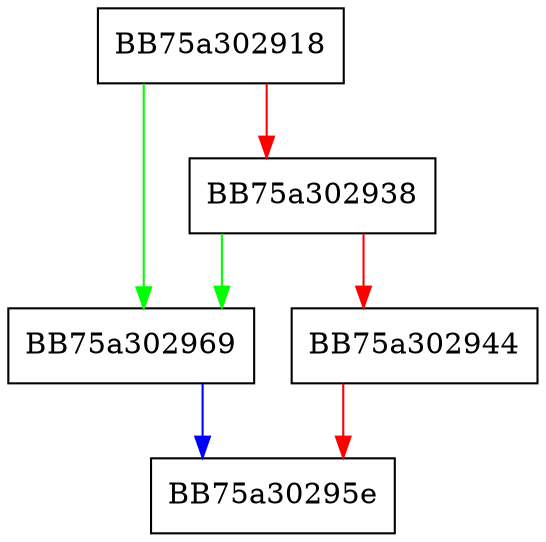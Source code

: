 digraph msil_emit_ldloca {
  node [shape="box"];
  graph [splines=ortho];
  BB75a302918 -> BB75a302969 [color="green"];
  BB75a302918 -> BB75a302938 [color="red"];
  BB75a302938 -> BB75a302969 [color="green"];
  BB75a302938 -> BB75a302944 [color="red"];
  BB75a302944 -> BB75a30295e [color="red"];
  BB75a302969 -> BB75a30295e [color="blue"];
}